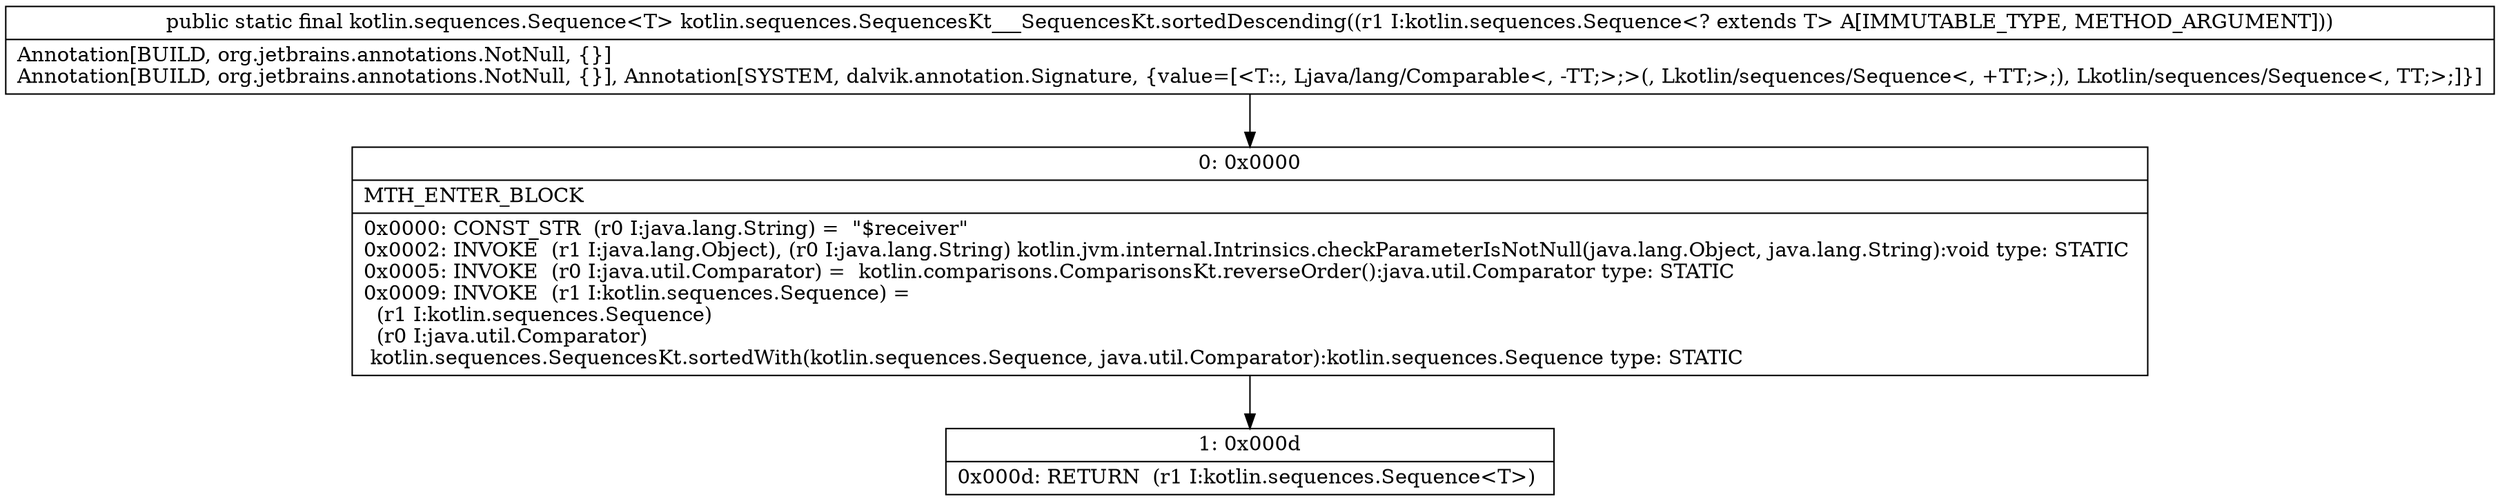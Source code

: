 digraph "CFG forkotlin.sequences.SequencesKt___SequencesKt.sortedDescending(Lkotlin\/sequences\/Sequence;)Lkotlin\/sequences\/Sequence;" {
Node_0 [shape=record,label="{0\:\ 0x0000|MTH_ENTER_BLOCK\l|0x0000: CONST_STR  (r0 I:java.lang.String) =  \"$receiver\" \l0x0002: INVOKE  (r1 I:java.lang.Object), (r0 I:java.lang.String) kotlin.jvm.internal.Intrinsics.checkParameterIsNotNull(java.lang.Object, java.lang.String):void type: STATIC \l0x0005: INVOKE  (r0 I:java.util.Comparator) =  kotlin.comparisons.ComparisonsKt.reverseOrder():java.util.Comparator type: STATIC \l0x0009: INVOKE  (r1 I:kotlin.sequences.Sequence) = \l  (r1 I:kotlin.sequences.Sequence)\l  (r0 I:java.util.Comparator)\l kotlin.sequences.SequencesKt.sortedWith(kotlin.sequences.Sequence, java.util.Comparator):kotlin.sequences.Sequence type: STATIC \l}"];
Node_1 [shape=record,label="{1\:\ 0x000d|0x000d: RETURN  (r1 I:kotlin.sequences.Sequence\<T\>) \l}"];
MethodNode[shape=record,label="{public static final kotlin.sequences.Sequence\<T\> kotlin.sequences.SequencesKt___SequencesKt.sortedDescending((r1 I:kotlin.sequences.Sequence\<? extends T\> A[IMMUTABLE_TYPE, METHOD_ARGUMENT]))  | Annotation[BUILD, org.jetbrains.annotations.NotNull, \{\}]\lAnnotation[BUILD, org.jetbrains.annotations.NotNull, \{\}], Annotation[SYSTEM, dalvik.annotation.Signature, \{value=[\<T::, Ljava\/lang\/Comparable\<, \-TT;\>;\>(, Lkotlin\/sequences\/Sequence\<, +TT;\>;), Lkotlin\/sequences\/Sequence\<, TT;\>;]\}]\l}"];
MethodNode -> Node_0;
Node_0 -> Node_1;
}

